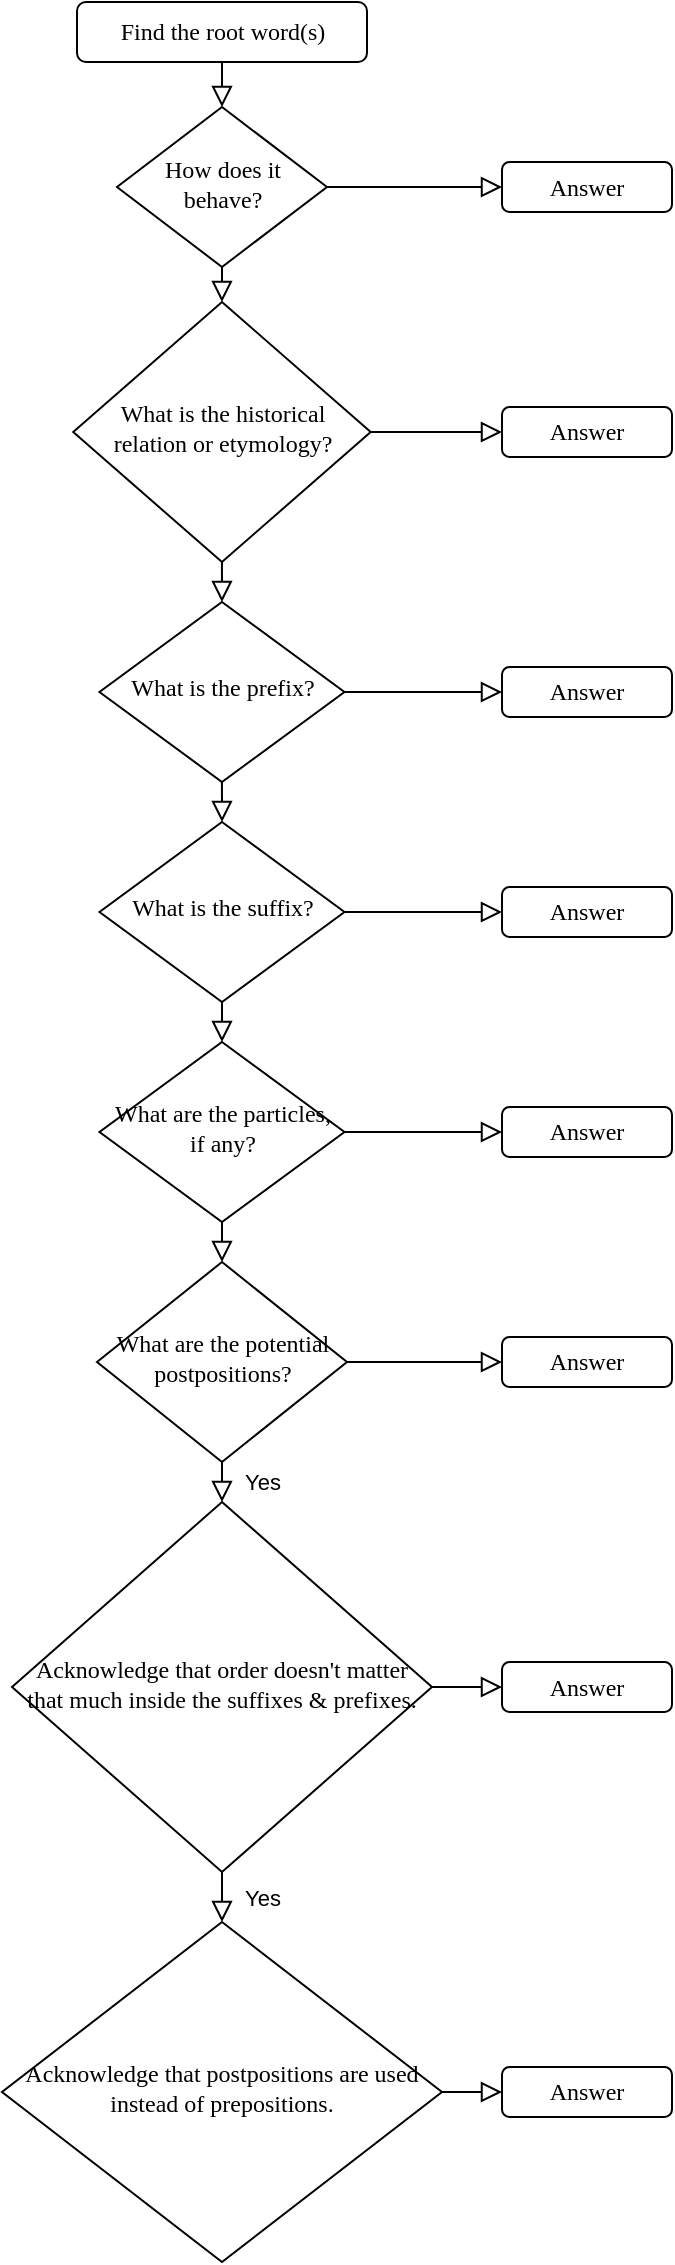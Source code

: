 <mxfile version="22.1.18" type="github">
  <diagram id="C5RBs43oDa-KdzZeNtuy" name="Page-1">
    <mxGraphModel dx="882" dy="560" grid="1" gridSize="10" guides="1" tooltips="1" connect="1" arrows="1" fold="1" page="1" pageScale="1" pageWidth="827" pageHeight="1169" math="0" shadow="0">
      <root>
        <mxCell id="WIyWlLk6GJQsqaUBKTNV-0" />
        <mxCell id="WIyWlLk6GJQsqaUBKTNV-1" parent="WIyWlLk6GJQsqaUBKTNV-0" />
        <mxCell id="WIyWlLk6GJQsqaUBKTNV-3" value="&lt;font style=&quot;font-size: 12px;&quot; data-font-src=&quot;https://fonts.googleapis.com/css?family=CMU+Serif&quot; face=&quot;CMU Serif&quot;&gt;Find the root word(s)&lt;/font&gt;" style="rounded=1;whiteSpace=wrap;html=1;fontSize=12;glass=0;strokeWidth=1;shadow=0;" parent="WIyWlLk6GJQsqaUBKTNV-1" vertex="1">
          <mxGeometry x="257.5" y="10" width="145" height="30" as="geometry" />
        </mxCell>
        <mxCell id="WIyWlLk6GJQsqaUBKTNV-5" value="" style="edgeStyle=orthogonalEdgeStyle;rounded=0;html=1;jettySize=auto;orthogonalLoop=1;fontSize=11;endArrow=block;endFill=0;endSize=8;strokeWidth=1;shadow=0;labelBackgroundColor=none;" parent="WIyWlLk6GJQsqaUBKTNV-1" source="WIyWlLk6GJQsqaUBKTNV-6" target="WIyWlLk6GJQsqaUBKTNV-7" edge="1">
          <mxGeometry y="10" relative="1" as="geometry">
            <mxPoint as="offset" />
          </mxGeometry>
        </mxCell>
        <mxCell id="WIyWlLk6GJQsqaUBKTNV-6" value="&lt;font style=&quot;font-size: 12px;&quot; face=&quot;CMU Serif&quot;&gt;How does it behave?&lt;/font&gt;" style="rhombus;whiteSpace=wrap;html=1;shadow=0;fontFamily=Helvetica;fontSize=12;align=center;strokeWidth=1;spacing=6;spacingTop=-4;" parent="WIyWlLk6GJQsqaUBKTNV-1" vertex="1">
          <mxGeometry x="277.5" y="62.5" width="105" height="80" as="geometry" />
        </mxCell>
        <mxCell id="WIyWlLk6GJQsqaUBKTNV-7" value="&lt;font data-font-src=&quot;https://fonts.googleapis.com/css?family=CMU+Serif&quot; face=&quot;CMU Serif&quot;&gt;Answer&lt;/font&gt;" style="rounded=1;whiteSpace=wrap;html=1;fontSize=12;glass=0;strokeWidth=1;shadow=0;" parent="WIyWlLk6GJQsqaUBKTNV-1" vertex="1">
          <mxGeometry x="470" y="90" width="85" height="25" as="geometry" />
        </mxCell>
        <mxCell id="WIyWlLk6GJQsqaUBKTNV-9" value="" style="edgeStyle=orthogonalEdgeStyle;rounded=0;html=1;jettySize=auto;orthogonalLoop=1;fontSize=11;endArrow=block;endFill=0;endSize=8;strokeWidth=1;shadow=0;labelBackgroundColor=none;" parent="WIyWlLk6GJQsqaUBKTNV-1" source="WIyWlLk6GJQsqaUBKTNV-10" target="WIyWlLk6GJQsqaUBKTNV-12" edge="1">
          <mxGeometry y="10" relative="1" as="geometry">
            <mxPoint as="offset" />
          </mxGeometry>
        </mxCell>
        <mxCell id="WIyWlLk6GJQsqaUBKTNV-10" value="&lt;font style=&quot;font-size: 12px;&quot; face=&quot;CMU Serif&quot;&gt;What is the historical relation or etymology?&lt;/font&gt;" style="rhombus;whiteSpace=wrap;html=1;shadow=0;fontFamily=Helvetica;fontSize=12;align=center;strokeWidth=1;spacing=6;spacingTop=-4;" parent="WIyWlLk6GJQsqaUBKTNV-1" vertex="1">
          <mxGeometry x="255.6" y="160" width="148.75" height="130" as="geometry" />
        </mxCell>
        <mxCell id="WIyWlLk6GJQsqaUBKTNV-12" value="&lt;font data-font-src=&quot;https://fonts.googleapis.com/css?family=CMU+Serif&quot; face=&quot;CMU Serif&quot;&gt;Answer&lt;/font&gt;" style="rounded=1;whiteSpace=wrap;html=1;fontSize=12;glass=0;strokeWidth=1;shadow=0;" parent="WIyWlLk6GJQsqaUBKTNV-1" vertex="1">
          <mxGeometry x="470" y="212.5" width="85" height="25" as="geometry" />
        </mxCell>
        <mxCell id="w_LObvpqlqJE9iXX1cTh-9" style="edgeStyle=orthogonalEdgeStyle;rounded=0;orthogonalLoop=1;jettySize=auto;html=1;exitX=0.5;exitY=1;exitDx=0;exitDy=0;" parent="WIyWlLk6GJQsqaUBKTNV-1" edge="1">
          <mxGeometry relative="1" as="geometry">
            <mxPoint x="330" y="295" as="sourcePoint" />
            <mxPoint x="330" y="295" as="targetPoint" />
          </mxGeometry>
        </mxCell>
        <mxCell id="w_LObvpqlqJE9iXX1cTh-15" value="&lt;font data-font-src=&quot;https://fonts.googleapis.com/css?family=CMU+Serif&quot; face=&quot;CMU Serif&quot; style=&quot;font-size: 12px;&quot;&gt;Acknowledge that order doesn&#39;t matter that much inside the suffixes &amp;amp; prefixes.&lt;/font&gt;" style="rhombus;whiteSpace=wrap;html=1;shadow=0;fontFamily=Helvetica;fontSize=12;align=center;strokeWidth=1;spacing=6;spacingTop=-4;" parent="WIyWlLk6GJQsqaUBKTNV-1" vertex="1">
          <mxGeometry x="225" y="760" width="210" height="185" as="geometry" />
        </mxCell>
        <mxCell id="w_LObvpqlqJE9iXX1cTh-17" value="Yes" style="rounded=0;html=1;jettySize=auto;orthogonalLoop=1;fontSize=11;endArrow=block;endFill=0;endSize=8;strokeWidth=1;shadow=0;labelBackgroundColor=none;edgeStyle=orthogonalEdgeStyle;entryX=0.5;entryY=0;entryDx=0;entryDy=0;exitX=0.5;exitY=1;exitDx=0;exitDy=0;" parent="WIyWlLk6GJQsqaUBKTNV-1" source="w_LObvpqlqJE9iXX1cTh-21" target="w_LObvpqlqJE9iXX1cTh-15" edge="1">
          <mxGeometry y="20" relative="1" as="geometry">
            <mxPoint as="offset" />
            <mxPoint x="329.86" y="730" as="sourcePoint" />
            <mxPoint x="329.86" y="760" as="targetPoint" />
          </mxGeometry>
        </mxCell>
        <mxCell id="w_LObvpqlqJE9iXX1cTh-18" value="&lt;font data-font-src=&quot;https://fonts.googleapis.com/css?family=CMU+Serif&quot; face=&quot;CMU Serif&quot;&gt;Acknowledge that postpositions are used instead of prepositions.&lt;/font&gt;" style="rhombus;whiteSpace=wrap;html=1;shadow=0;fontFamily=Helvetica;fontSize=12;align=center;strokeWidth=1;spacing=6;spacingTop=-4;" parent="WIyWlLk6GJQsqaUBKTNV-1" vertex="1">
          <mxGeometry x="220" y="970" width="220" height="170" as="geometry" />
        </mxCell>
        <mxCell id="w_LObvpqlqJE9iXX1cTh-19" value="Yes" style="rounded=0;html=1;jettySize=auto;orthogonalLoop=1;fontSize=11;endArrow=block;endFill=0;endSize=8;strokeWidth=1;shadow=0;labelBackgroundColor=none;edgeStyle=orthogonalEdgeStyle;entryX=0.5;entryY=0;entryDx=0;entryDy=0;exitX=0.5;exitY=1;exitDx=0;exitDy=0;" parent="WIyWlLk6GJQsqaUBKTNV-1" source="w_LObvpqlqJE9iXX1cTh-15" target="w_LObvpqlqJE9iXX1cTh-18" edge="1">
          <mxGeometry y="20" relative="1" as="geometry">
            <mxPoint as="offset" />
            <mxPoint x="709.86" y="705" as="sourcePoint" />
            <mxPoint x="709.86" y="735" as="targetPoint" />
          </mxGeometry>
        </mxCell>
        <mxCell id="w_LObvpqlqJE9iXX1cTh-21" value="&lt;font data-font-src=&quot;https://fonts.googleapis.com/css?family=CMU+Serif&quot; face=&quot;CMU Serif&quot;&gt;What are the potential postpositions?&lt;/font&gt;" style="rhombus;whiteSpace=wrap;html=1;shadow=0;fontFamily=Helvetica;fontSize=12;align=center;strokeWidth=1;spacing=6;spacingTop=-4;" parent="WIyWlLk6GJQsqaUBKTNV-1" vertex="1">
          <mxGeometry x="267.5" y="640" width="125" height="100" as="geometry" />
        </mxCell>
        <mxCell id="w_LObvpqlqJE9iXX1cTh-23" value="&lt;font data-font-src=&quot;https://fonts.googleapis.com/css?family=CMU+Serif&quot; face=&quot;CMU Serif&quot;&gt;What are the particles, if any?&lt;/font&gt;" style="rhombus;whiteSpace=wrap;html=1;shadow=0;fontFamily=Helvetica;fontSize=12;align=center;strokeWidth=1;spacing=6;spacingTop=-4;" parent="WIyWlLk6GJQsqaUBKTNV-1" vertex="1">
          <mxGeometry x="268.75" y="530" width="122.5" height="90" as="geometry" />
        </mxCell>
        <mxCell id="w_LObvpqlqJE9iXX1cTh-25" value="" style="edgeStyle=orthogonalEdgeStyle;rounded=0;orthogonalLoop=1;jettySize=auto;html=1;endArrow=block;endFill=0;jumpSize=6;strokeWidth=1;endSize=8;entryX=0.5;entryY=0;entryDx=0;entryDy=0;exitX=0.5;exitY=1;exitDx=0;exitDy=0;" parent="WIyWlLk6GJQsqaUBKTNV-1" source="w_LObvpqlqJE9iXX1cTh-26" target="w_LObvpqlqJE9iXX1cTh-23" edge="1">
          <mxGeometry relative="1" as="geometry">
            <mxPoint x="330" y="500" as="sourcePoint" />
            <mxPoint x="329.86" y="515" as="targetPoint" />
          </mxGeometry>
        </mxCell>
        <mxCell id="w_LObvpqlqJE9iXX1cTh-26" value="&lt;font data-font-src=&quot;https://fonts.googleapis.com/css?family=CMU+Serif&quot; face=&quot;CMU Serif&quot;&gt;What is the suffix?&lt;/font&gt;" style="rhombus;whiteSpace=wrap;html=1;shadow=0;fontFamily=Helvetica;fontSize=12;align=center;strokeWidth=1;spacing=6;spacingTop=-4;" parent="WIyWlLk6GJQsqaUBKTNV-1" vertex="1">
          <mxGeometry x="268.75" y="420" width="122.5" height="90" as="geometry" />
        </mxCell>
        <mxCell id="w_LObvpqlqJE9iXX1cTh-27" value="" style="edgeStyle=orthogonalEdgeStyle;rounded=0;orthogonalLoop=1;jettySize=auto;html=1;endArrow=block;endFill=0;jumpSize=6;strokeWidth=1;endSize=8;entryX=0.5;entryY=0;entryDx=0;entryDy=0;exitX=0.5;exitY=1;exitDx=0;exitDy=0;" parent="WIyWlLk6GJQsqaUBKTNV-1" source="w_LObvpqlqJE9iXX1cTh-30" target="w_LObvpqlqJE9iXX1cTh-26" edge="1">
          <mxGeometry relative="1" as="geometry">
            <mxPoint x="330" y="380" as="sourcePoint" />
            <mxPoint x="329.86" y="395" as="targetPoint" />
          </mxGeometry>
        </mxCell>
        <mxCell id="w_LObvpqlqJE9iXX1cTh-30" value="&lt;font data-font-src=&quot;https://fonts.googleapis.com/css?family=CMU+Serif&quot; face=&quot;CMU Serif&quot;&gt;What is the prefix?&lt;/font&gt;" style="rhombus;whiteSpace=wrap;html=1;shadow=0;fontFamily=Helvetica;fontSize=12;align=center;strokeWidth=1;spacing=6;spacingTop=-4;" parent="WIyWlLk6GJQsqaUBKTNV-1" vertex="1">
          <mxGeometry x="268.73" y="310" width="122.5" height="90" as="geometry" />
        </mxCell>
        <mxCell id="w_LObvpqlqJE9iXX1cTh-31" value="" style="edgeStyle=orthogonalEdgeStyle;rounded=0;orthogonalLoop=1;jettySize=auto;html=1;endArrow=block;endFill=0;jumpSize=6;strokeWidth=1;endSize=8;entryX=0.5;entryY=0;entryDx=0;entryDy=0;exitX=0.5;exitY=1;exitDx=0;exitDy=0;" parent="WIyWlLk6GJQsqaUBKTNV-1" source="WIyWlLk6GJQsqaUBKTNV-10" target="w_LObvpqlqJE9iXX1cTh-30" edge="1">
          <mxGeometry relative="1" as="geometry">
            <mxPoint x="330" y="260" as="sourcePoint" />
            <mxPoint x="329.86" y="275" as="targetPoint" />
          </mxGeometry>
        </mxCell>
        <mxCell id="3Cx-J6QeUibx3go3ipQY-2" value="" style="edgeStyle=orthogonalEdgeStyle;rounded=0;html=1;jettySize=auto;orthogonalLoop=1;fontSize=11;endArrow=block;endFill=0;endSize=8;strokeWidth=1;shadow=0;labelBackgroundColor=none;exitX=1;exitY=0.5;exitDx=0;exitDy=0;" parent="WIyWlLk6GJQsqaUBKTNV-1" source="w_LObvpqlqJE9iXX1cTh-30" target="3Cx-J6QeUibx3go3ipQY-3" edge="1">
          <mxGeometry y="10" relative="1" as="geometry">
            <mxPoint as="offset" />
            <mxPoint x="392.5" y="325" as="sourcePoint" />
          </mxGeometry>
        </mxCell>
        <mxCell id="3Cx-J6QeUibx3go3ipQY-3" value="&lt;font data-font-src=&quot;https://fonts.googleapis.com/css?family=CMU+Serif&quot; face=&quot;CMU Serif&quot;&gt;Answer&lt;/font&gt;" style="rounded=1;whiteSpace=wrap;html=1;fontSize=12;glass=0;strokeWidth=1;shadow=0;" parent="WIyWlLk6GJQsqaUBKTNV-1" vertex="1">
          <mxGeometry x="470" y="342.5" width="85" height="25" as="geometry" />
        </mxCell>
        <mxCell id="3Cx-J6QeUibx3go3ipQY-4" value="" style="edgeStyle=orthogonalEdgeStyle;rounded=0;html=1;jettySize=auto;orthogonalLoop=1;fontSize=11;endArrow=block;endFill=0;endSize=8;strokeWidth=1;shadow=0;labelBackgroundColor=none;exitX=1;exitY=0.5;exitDx=0;exitDy=0;" parent="WIyWlLk6GJQsqaUBKTNV-1" source="w_LObvpqlqJE9iXX1cTh-26" target="3Cx-J6QeUibx3go3ipQY-5" edge="1">
          <mxGeometry y="10" relative="1" as="geometry">
            <mxPoint as="offset" />
            <mxPoint x="391" y="445" as="sourcePoint" />
          </mxGeometry>
        </mxCell>
        <mxCell id="3Cx-J6QeUibx3go3ipQY-5" value="&lt;font data-font-src=&quot;https://fonts.googleapis.com/css?family=CMU+Serif&quot; face=&quot;CMU Serif&quot;&gt;Answer&lt;/font&gt;" style="rounded=1;whiteSpace=wrap;html=1;fontSize=12;glass=0;strokeWidth=1;shadow=0;" parent="WIyWlLk6GJQsqaUBKTNV-1" vertex="1">
          <mxGeometry x="470" y="452.5" width="85" height="25" as="geometry" />
        </mxCell>
        <mxCell id="3Cx-J6QeUibx3go3ipQY-6" value="" style="edgeStyle=orthogonalEdgeStyle;rounded=0;html=1;jettySize=auto;orthogonalLoop=1;fontSize=11;endArrow=block;endFill=0;endSize=8;strokeWidth=1;shadow=0;labelBackgroundColor=none;exitX=1;exitY=0.5;exitDx=0;exitDy=0;" parent="WIyWlLk6GJQsqaUBKTNV-1" source="w_LObvpqlqJE9iXX1cTh-15" target="3Cx-J6QeUibx3go3ipQY-7" edge="1">
          <mxGeometry y="10" relative="1" as="geometry">
            <mxPoint as="offset" />
            <mxPoint x="440" y="857.5" as="sourcePoint" />
          </mxGeometry>
        </mxCell>
        <mxCell id="3Cx-J6QeUibx3go3ipQY-7" value="&lt;font data-font-src=&quot;https://fonts.googleapis.com/css?family=CMU+Serif&quot; face=&quot;CMU Serif&quot;&gt;Answer&lt;/font&gt;" style="rounded=1;whiteSpace=wrap;html=1;fontSize=12;glass=0;strokeWidth=1;shadow=0;" parent="WIyWlLk6GJQsqaUBKTNV-1" vertex="1">
          <mxGeometry x="470" y="840" width="85" height="25" as="geometry" />
        </mxCell>
        <mxCell id="3Cx-J6QeUibx3go3ipQY-8" value="" style="edgeStyle=orthogonalEdgeStyle;rounded=0;html=1;jettySize=auto;orthogonalLoop=1;fontSize=11;endArrow=block;endFill=0;endSize=8;strokeWidth=1;shadow=0;labelBackgroundColor=none;exitX=1;exitY=0.5;exitDx=0;exitDy=0;" parent="WIyWlLk6GJQsqaUBKTNV-1" source="w_LObvpqlqJE9iXX1cTh-18" target="3Cx-J6QeUibx3go3ipQY-9" edge="1">
          <mxGeometry y="10" relative="1" as="geometry">
            <mxPoint as="offset" />
            <mxPoint x="452.5" y="1065.5" as="sourcePoint" />
          </mxGeometry>
        </mxCell>
        <mxCell id="3Cx-J6QeUibx3go3ipQY-9" value="&lt;font data-font-src=&quot;https://fonts.googleapis.com/css?family=CMU+Serif&quot; face=&quot;CMU Serif&quot;&gt;Answer&lt;/font&gt;" style="rounded=1;whiteSpace=wrap;html=1;fontSize=12;glass=0;strokeWidth=1;shadow=0;" parent="WIyWlLk6GJQsqaUBKTNV-1" vertex="1">
          <mxGeometry x="470" y="1042.5" width="85" height="25" as="geometry" />
        </mxCell>
        <mxCell id="3Cx-J6QeUibx3go3ipQY-10" value="" style="edgeStyle=orthogonalEdgeStyle;rounded=0;html=1;jettySize=auto;orthogonalLoop=1;fontSize=11;endArrow=block;endFill=0;endSize=8;strokeWidth=1;shadow=0;labelBackgroundColor=none;exitX=1;exitY=0.5;exitDx=0;exitDy=0;" parent="WIyWlLk6GJQsqaUBKTNV-1" source="w_LObvpqlqJE9iXX1cTh-21" target="3Cx-J6QeUibx3go3ipQY-11" edge="1">
          <mxGeometry y="10" relative="1" as="geometry">
            <mxPoint as="offset" />
            <mxPoint x="435" y="690.5" as="sourcePoint" />
          </mxGeometry>
        </mxCell>
        <mxCell id="3Cx-J6QeUibx3go3ipQY-11" value="&lt;font data-font-src=&quot;https://fonts.googleapis.com/css?family=CMU+Serif&quot; face=&quot;CMU Serif&quot;&gt;Answer&lt;/font&gt;" style="rounded=1;whiteSpace=wrap;html=1;fontSize=12;glass=0;strokeWidth=1;shadow=0;" parent="WIyWlLk6GJQsqaUBKTNV-1" vertex="1">
          <mxGeometry x="470" y="677.5" width="85" height="25" as="geometry" />
        </mxCell>
        <mxCell id="3Cx-J6QeUibx3go3ipQY-12" value="" style="edgeStyle=orthogonalEdgeStyle;rounded=0;html=1;jettySize=auto;orthogonalLoop=1;fontSize=11;endArrow=block;endFill=0;endSize=8;strokeWidth=1;shadow=0;labelBackgroundColor=none;exitX=1;exitY=0.5;exitDx=0;exitDy=0;" parent="WIyWlLk6GJQsqaUBKTNV-1" source="w_LObvpqlqJE9iXX1cTh-23" target="3Cx-J6QeUibx3go3ipQY-13" edge="1">
          <mxGeometry y="10" relative="1" as="geometry">
            <mxPoint as="offset" />
            <mxPoint x="435" y="565.5" as="sourcePoint" />
          </mxGeometry>
        </mxCell>
        <mxCell id="3Cx-J6QeUibx3go3ipQY-13" value="&lt;font data-font-src=&quot;https://fonts.googleapis.com/css?family=CMU+Serif&quot; face=&quot;CMU Serif&quot;&gt;Answer&lt;/font&gt;" style="rounded=1;whiteSpace=wrap;html=1;fontSize=12;glass=0;strokeWidth=1;shadow=0;" parent="WIyWlLk6GJQsqaUBKTNV-1" vertex="1">
          <mxGeometry x="470" y="562.5" width="85" height="25" as="geometry" />
        </mxCell>
        <mxCell id="3Cx-J6QeUibx3go3ipQY-14" value="" style="edgeStyle=orthogonalEdgeStyle;rounded=0;orthogonalLoop=1;jettySize=auto;html=1;endArrow=block;endFill=0;jumpSize=6;strokeWidth=1;endSize=8;entryX=0.5;entryY=0;entryDx=0;entryDy=0;exitX=0.5;exitY=1;exitDx=0;exitDy=0;" parent="WIyWlLk6GJQsqaUBKTNV-1" source="WIyWlLk6GJQsqaUBKTNV-6" target="WIyWlLk6GJQsqaUBKTNV-10" edge="1">
          <mxGeometry relative="1" as="geometry">
            <mxPoint x="329.89" y="100" as="sourcePoint" />
            <mxPoint x="329.89" y="118" as="targetPoint" />
          </mxGeometry>
        </mxCell>
        <mxCell id="3Cx-J6QeUibx3go3ipQY-15" value="" style="edgeStyle=orthogonalEdgeStyle;rounded=0;orthogonalLoop=1;jettySize=auto;html=1;endArrow=block;endFill=0;jumpSize=6;strokeWidth=1;endSize=8;entryX=0.5;entryY=0;entryDx=0;entryDy=0;exitX=0.5;exitY=1;exitDx=0;exitDy=0;" parent="WIyWlLk6GJQsqaUBKTNV-1" source="WIyWlLk6GJQsqaUBKTNV-3" target="WIyWlLk6GJQsqaUBKTNV-6" edge="1">
          <mxGeometry relative="1" as="geometry">
            <mxPoint x="330" y="-10" as="sourcePoint" />
            <mxPoint x="329.93" y="-2" as="targetPoint" />
          </mxGeometry>
        </mxCell>
        <mxCell id="3Cx-J6QeUibx3go3ipQY-16" value="" style="edgeStyle=orthogonalEdgeStyle;rounded=0;orthogonalLoop=1;jettySize=auto;html=1;endArrow=block;endFill=0;jumpSize=6;strokeWidth=1;endSize=8;entryX=0.5;entryY=0;entryDx=0;entryDy=0;exitX=0.5;exitY=1;exitDx=0;exitDy=0;" parent="WIyWlLk6GJQsqaUBKTNV-1" source="w_LObvpqlqJE9iXX1cTh-23" target="w_LObvpqlqJE9iXX1cTh-21" edge="1">
          <mxGeometry relative="1" as="geometry">
            <mxPoint x="330" y="620" as="sourcePoint" />
            <mxPoint x="329.9" y="630" as="targetPoint" />
          </mxGeometry>
        </mxCell>
      </root>
    </mxGraphModel>
  </diagram>
</mxfile>
